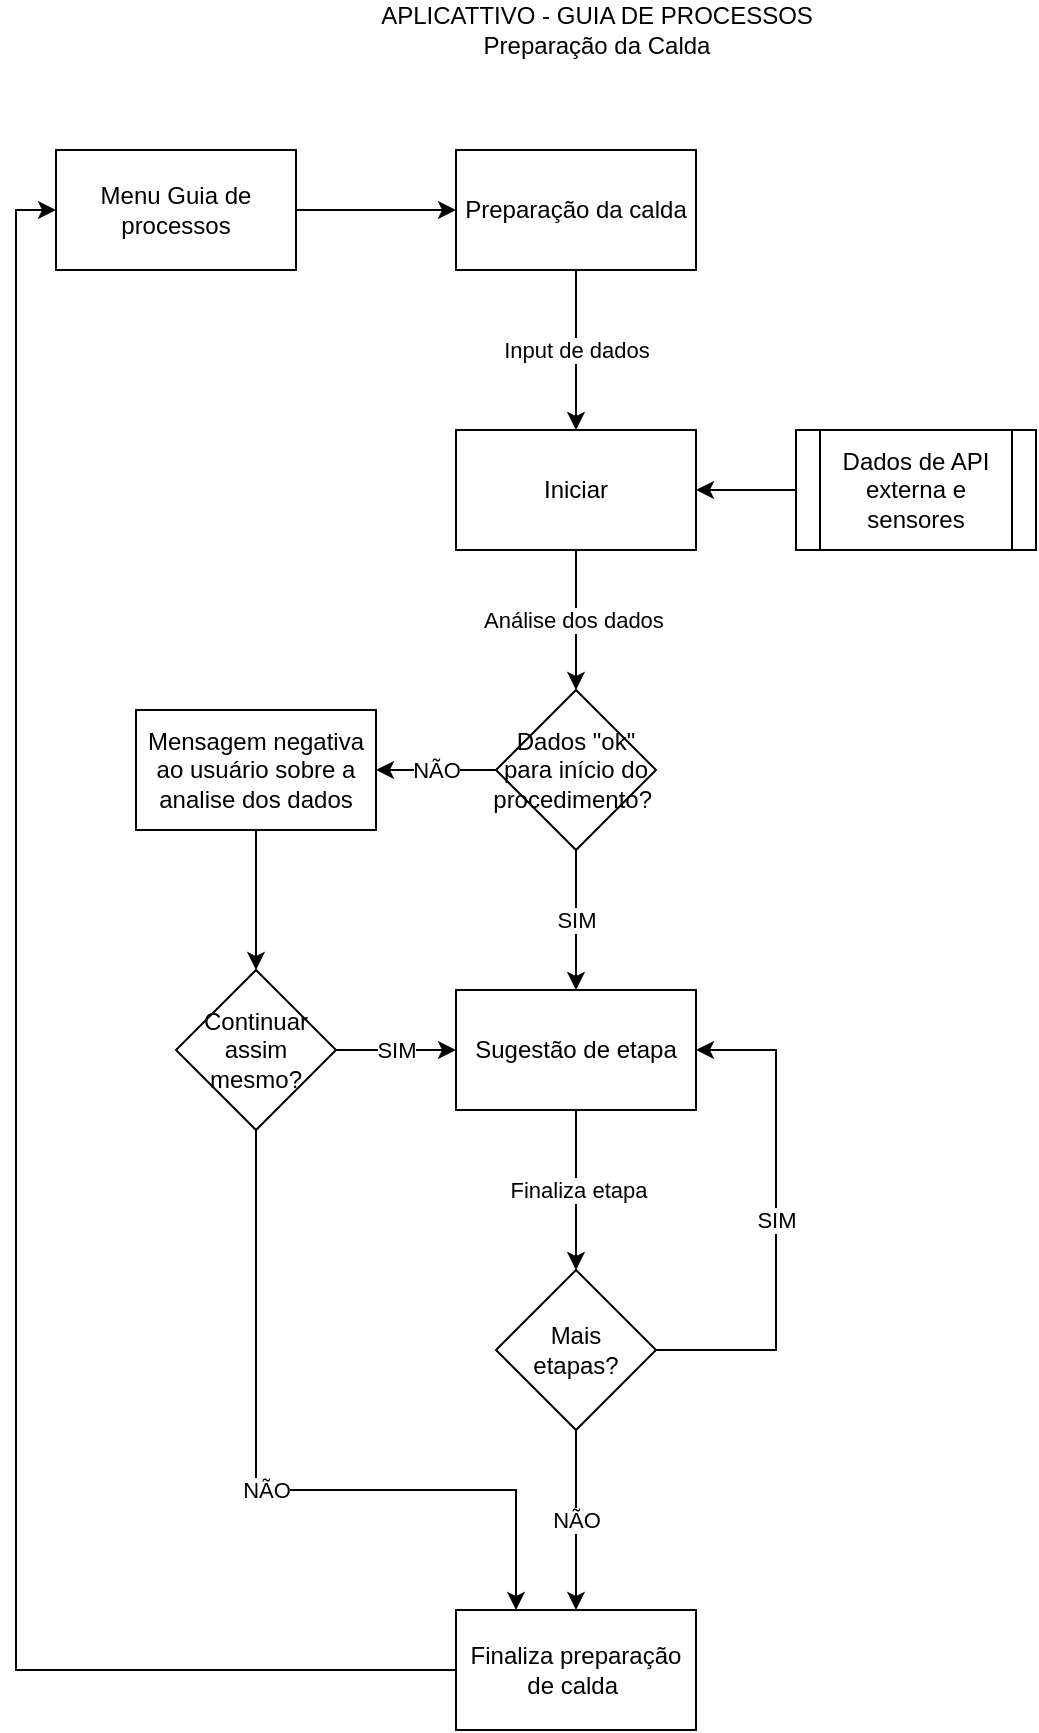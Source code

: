 <mxfile version="16.0.0" type="github">
  <diagram id="BTvWTTK-OskF5Yp7cwZ_" name="Page-1">
    <mxGraphModel dx="896" dy="448" grid="1" gridSize="10" guides="1" tooltips="1" connect="1" arrows="1" fold="1" page="1" pageScale="1" pageWidth="827" pageHeight="1169" math="0" shadow="0">
      <root>
        <mxCell id="0" />
        <mxCell id="1" parent="0" />
        <mxCell id="1Ovtjq9R8lrvQR8nFTWf-1" value="APLICATTIVO - GUIA DE PROCESSOS&lt;br&gt;Preparação da Calda" style="text;html=1;align=center;verticalAlign=middle;resizable=0;points=[];autosize=1;strokeColor=none;fillColor=none;" vertex="1" parent="1">
          <mxGeometry x="235" y="25" width="230" height="30" as="geometry" />
        </mxCell>
        <mxCell id="1Ovtjq9R8lrvQR8nFTWf-4" value="" style="edgeStyle=orthogonalEdgeStyle;rounded=0;orthogonalLoop=1;jettySize=auto;html=1;" edge="1" parent="1" source="1Ovtjq9R8lrvQR8nFTWf-2" target="1Ovtjq9R8lrvQR8nFTWf-3">
          <mxGeometry relative="1" as="geometry" />
        </mxCell>
        <mxCell id="1Ovtjq9R8lrvQR8nFTWf-2" value="Menu Guia de processos" style="rounded=0;whiteSpace=wrap;html=1;" vertex="1" parent="1">
          <mxGeometry x="80" y="100" width="120" height="60" as="geometry" />
        </mxCell>
        <mxCell id="1Ovtjq9R8lrvQR8nFTWf-6" value="Input de dados" style="edgeStyle=orthogonalEdgeStyle;rounded=0;orthogonalLoop=1;jettySize=auto;html=1;" edge="1" parent="1" source="1Ovtjq9R8lrvQR8nFTWf-3" target="1Ovtjq9R8lrvQR8nFTWf-5">
          <mxGeometry relative="1" as="geometry" />
        </mxCell>
        <mxCell id="1Ovtjq9R8lrvQR8nFTWf-3" value="Preparação da calda" style="whiteSpace=wrap;html=1;rounded=0;" vertex="1" parent="1">
          <mxGeometry x="280" y="100" width="120" height="60" as="geometry" />
        </mxCell>
        <mxCell id="1Ovtjq9R8lrvQR8nFTWf-21" value="Análise dos dados&amp;nbsp;" style="edgeStyle=orthogonalEdgeStyle;rounded=0;orthogonalLoop=1;jettySize=auto;html=1;" edge="1" parent="1" source="1Ovtjq9R8lrvQR8nFTWf-5" target="1Ovtjq9R8lrvQR8nFTWf-20">
          <mxGeometry relative="1" as="geometry" />
        </mxCell>
        <mxCell id="1Ovtjq9R8lrvQR8nFTWf-5" value="Iniciar" style="whiteSpace=wrap;html=1;rounded=0;" vertex="1" parent="1">
          <mxGeometry x="280" y="240" width="120" height="60" as="geometry" />
        </mxCell>
        <mxCell id="1Ovtjq9R8lrvQR8nFTWf-10" value="Finaliza etapa" style="edgeStyle=orthogonalEdgeStyle;rounded=0;orthogonalLoop=1;jettySize=auto;html=1;" edge="1" parent="1" source="1Ovtjq9R8lrvQR8nFTWf-7">
          <mxGeometry relative="1" as="geometry">
            <mxPoint x="340" y="660" as="targetPoint" />
          </mxGeometry>
        </mxCell>
        <mxCell id="1Ovtjq9R8lrvQR8nFTWf-7" value="Sugestão de etapa" style="whiteSpace=wrap;html=1;rounded=0;" vertex="1" parent="1">
          <mxGeometry x="280" y="520" width="120" height="60" as="geometry" />
        </mxCell>
        <mxCell id="1Ovtjq9R8lrvQR8nFTWf-11" value="SIM" style="edgeStyle=orthogonalEdgeStyle;rounded=0;orthogonalLoop=1;jettySize=auto;html=1;entryX=1;entryY=0.5;entryDx=0;entryDy=0;exitX=1;exitY=0.5;exitDx=0;exitDy=0;" edge="1" parent="1" source="1Ovtjq9R8lrvQR8nFTWf-12" target="1Ovtjq9R8lrvQR8nFTWf-7">
          <mxGeometry relative="1" as="geometry">
            <mxPoint x="440" y="540" as="targetPoint" />
            <mxPoint x="400" y="690" as="sourcePoint" />
            <Array as="points">
              <mxPoint x="440" y="700" />
              <mxPoint x="440" y="550" />
            </Array>
          </mxGeometry>
        </mxCell>
        <mxCell id="1Ovtjq9R8lrvQR8nFTWf-16" value="NÃO" style="edgeStyle=orthogonalEdgeStyle;rounded=0;orthogonalLoop=1;jettySize=auto;html=1;" edge="1" parent="1" source="1Ovtjq9R8lrvQR8nFTWf-12" target="1Ovtjq9R8lrvQR8nFTWf-15">
          <mxGeometry relative="1" as="geometry" />
        </mxCell>
        <mxCell id="1Ovtjq9R8lrvQR8nFTWf-12" value="Mais&lt;br&gt;etapas?" style="rhombus;whiteSpace=wrap;html=1;" vertex="1" parent="1">
          <mxGeometry x="300" y="660" width="80" height="80" as="geometry" />
        </mxCell>
        <mxCell id="1Ovtjq9R8lrvQR8nFTWf-17" style="edgeStyle=orthogonalEdgeStyle;rounded=0;orthogonalLoop=1;jettySize=auto;html=1;entryX=0;entryY=0.5;entryDx=0;entryDy=0;" edge="1" parent="1" source="1Ovtjq9R8lrvQR8nFTWf-15" target="1Ovtjq9R8lrvQR8nFTWf-2">
          <mxGeometry relative="1" as="geometry" />
        </mxCell>
        <mxCell id="1Ovtjq9R8lrvQR8nFTWf-15" value="Finaliza preparação de calda&amp;nbsp;" style="whiteSpace=wrap;html=1;" vertex="1" parent="1">
          <mxGeometry x="280" y="830" width="120" height="60" as="geometry" />
        </mxCell>
        <mxCell id="1Ovtjq9R8lrvQR8nFTWf-19" style="edgeStyle=orthogonalEdgeStyle;rounded=0;orthogonalLoop=1;jettySize=auto;html=1;entryX=1;entryY=0.5;entryDx=0;entryDy=0;" edge="1" parent="1" source="1Ovtjq9R8lrvQR8nFTWf-18" target="1Ovtjq9R8lrvQR8nFTWf-5">
          <mxGeometry relative="1" as="geometry" />
        </mxCell>
        <mxCell id="1Ovtjq9R8lrvQR8nFTWf-18" value="Dados de API externa e sensores" style="shape=process;whiteSpace=wrap;html=1;backgroundOutline=1;" vertex="1" parent="1">
          <mxGeometry x="450" y="240" width="120" height="60" as="geometry" />
        </mxCell>
        <mxCell id="1Ovtjq9R8lrvQR8nFTWf-25" value="NÃO" style="edgeStyle=orthogonalEdgeStyle;rounded=0;orthogonalLoop=1;jettySize=auto;html=1;" edge="1" parent="1" source="1Ovtjq9R8lrvQR8nFTWf-20" target="1Ovtjq9R8lrvQR8nFTWf-24">
          <mxGeometry relative="1" as="geometry" />
        </mxCell>
        <mxCell id="1Ovtjq9R8lrvQR8nFTWf-26" value="SIM" style="edgeStyle=orthogonalEdgeStyle;rounded=0;orthogonalLoop=1;jettySize=auto;html=1;" edge="1" parent="1" source="1Ovtjq9R8lrvQR8nFTWf-20" target="1Ovtjq9R8lrvQR8nFTWf-7">
          <mxGeometry relative="1" as="geometry" />
        </mxCell>
        <mxCell id="1Ovtjq9R8lrvQR8nFTWf-20" value="Dados &quot;ok&quot;&lt;br&gt;para início do procedimento?&amp;nbsp;" style="rhombus;whiteSpace=wrap;html=1;rounded=0;" vertex="1" parent="1">
          <mxGeometry x="300" y="370" width="80" height="80" as="geometry" />
        </mxCell>
        <mxCell id="1Ovtjq9R8lrvQR8nFTWf-28" value="" style="edgeStyle=orthogonalEdgeStyle;rounded=0;orthogonalLoop=1;jettySize=auto;html=1;" edge="1" parent="1" source="1Ovtjq9R8lrvQR8nFTWf-24" target="1Ovtjq9R8lrvQR8nFTWf-27">
          <mxGeometry relative="1" as="geometry" />
        </mxCell>
        <mxCell id="1Ovtjq9R8lrvQR8nFTWf-24" value="Mensagem negativa ao usuário sobre a analise dos dados" style="whiteSpace=wrap;html=1;rounded=0;" vertex="1" parent="1">
          <mxGeometry x="120" y="380" width="120" height="60" as="geometry" />
        </mxCell>
        <mxCell id="1Ovtjq9R8lrvQR8nFTWf-29" value="SIM" style="edgeStyle=orthogonalEdgeStyle;rounded=0;orthogonalLoop=1;jettySize=auto;html=1;entryX=0;entryY=0.5;entryDx=0;entryDy=0;exitX=1;exitY=0.5;exitDx=0;exitDy=0;" edge="1" parent="1" source="1Ovtjq9R8lrvQR8nFTWf-27" target="1Ovtjq9R8lrvQR8nFTWf-7">
          <mxGeometry relative="1" as="geometry" />
        </mxCell>
        <mxCell id="1Ovtjq9R8lrvQR8nFTWf-31" value="NÃO" style="edgeStyle=orthogonalEdgeStyle;rounded=0;orthogonalLoop=1;jettySize=auto;html=1;entryX=0.25;entryY=0;entryDx=0;entryDy=0;exitX=0.5;exitY=1;exitDx=0;exitDy=0;" edge="1" parent="1" source="1Ovtjq9R8lrvQR8nFTWf-27" target="1Ovtjq9R8lrvQR8nFTWf-15">
          <mxGeometry relative="1" as="geometry">
            <Array as="points">
              <mxPoint x="180" y="770" />
              <mxPoint x="310" y="770" />
            </Array>
          </mxGeometry>
        </mxCell>
        <mxCell id="1Ovtjq9R8lrvQR8nFTWf-27" value="Continuar assim mesmo?" style="rhombus;whiteSpace=wrap;html=1;rounded=0;" vertex="1" parent="1">
          <mxGeometry x="140" y="510" width="80" height="80" as="geometry" />
        </mxCell>
      </root>
    </mxGraphModel>
  </diagram>
</mxfile>
